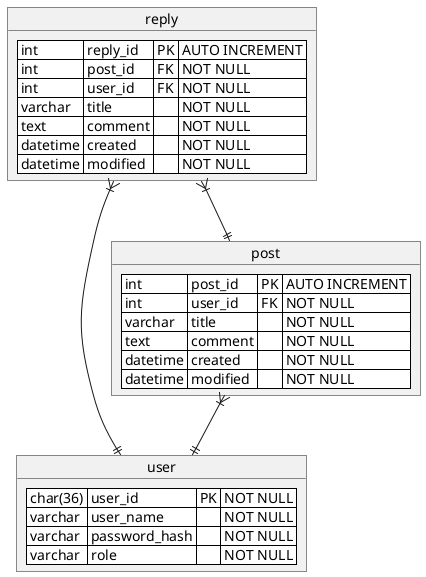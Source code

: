 @startuml

object user {
<#white>| char(36) | user_id | PK | NOT NULL |
<#white>| varchar | user_name | | NOT NULL |
<#white>| varchar | password_hash |  | NOT NULL |
<#white>| varchar | role |  | NOT NULL |
}

object post {
<#white>| int | post_id | PK | AUTO INCREMENT |
<#white>| int | user_id | FK | NOT NULL |
<#white>| varchar | title |  | NOT NULL |
<#white>| text | comment |  | NOT NULL |
<#white>| datetime | created |  | NOT NULL |
<#white>| datetime | modified |  | NOT NULL |
}

object reply {
<#white>| int | reply_id | PK | AUTO INCREMENT |
<#white>| int | post_id | FK | NOT NULL |
<#white>| int | user_id | FK | NOT NULL |
<#white>| varchar | title |  | NOT NULL |
<#white>| text | comment |  | NOT NULL |
<#white>| datetime | created |  | NOT NULL |
<#white>| datetime | modified |  | NOT NULL |
}

post }|--|| user
reply }|--|| post
reply }|--|| user



@enduml